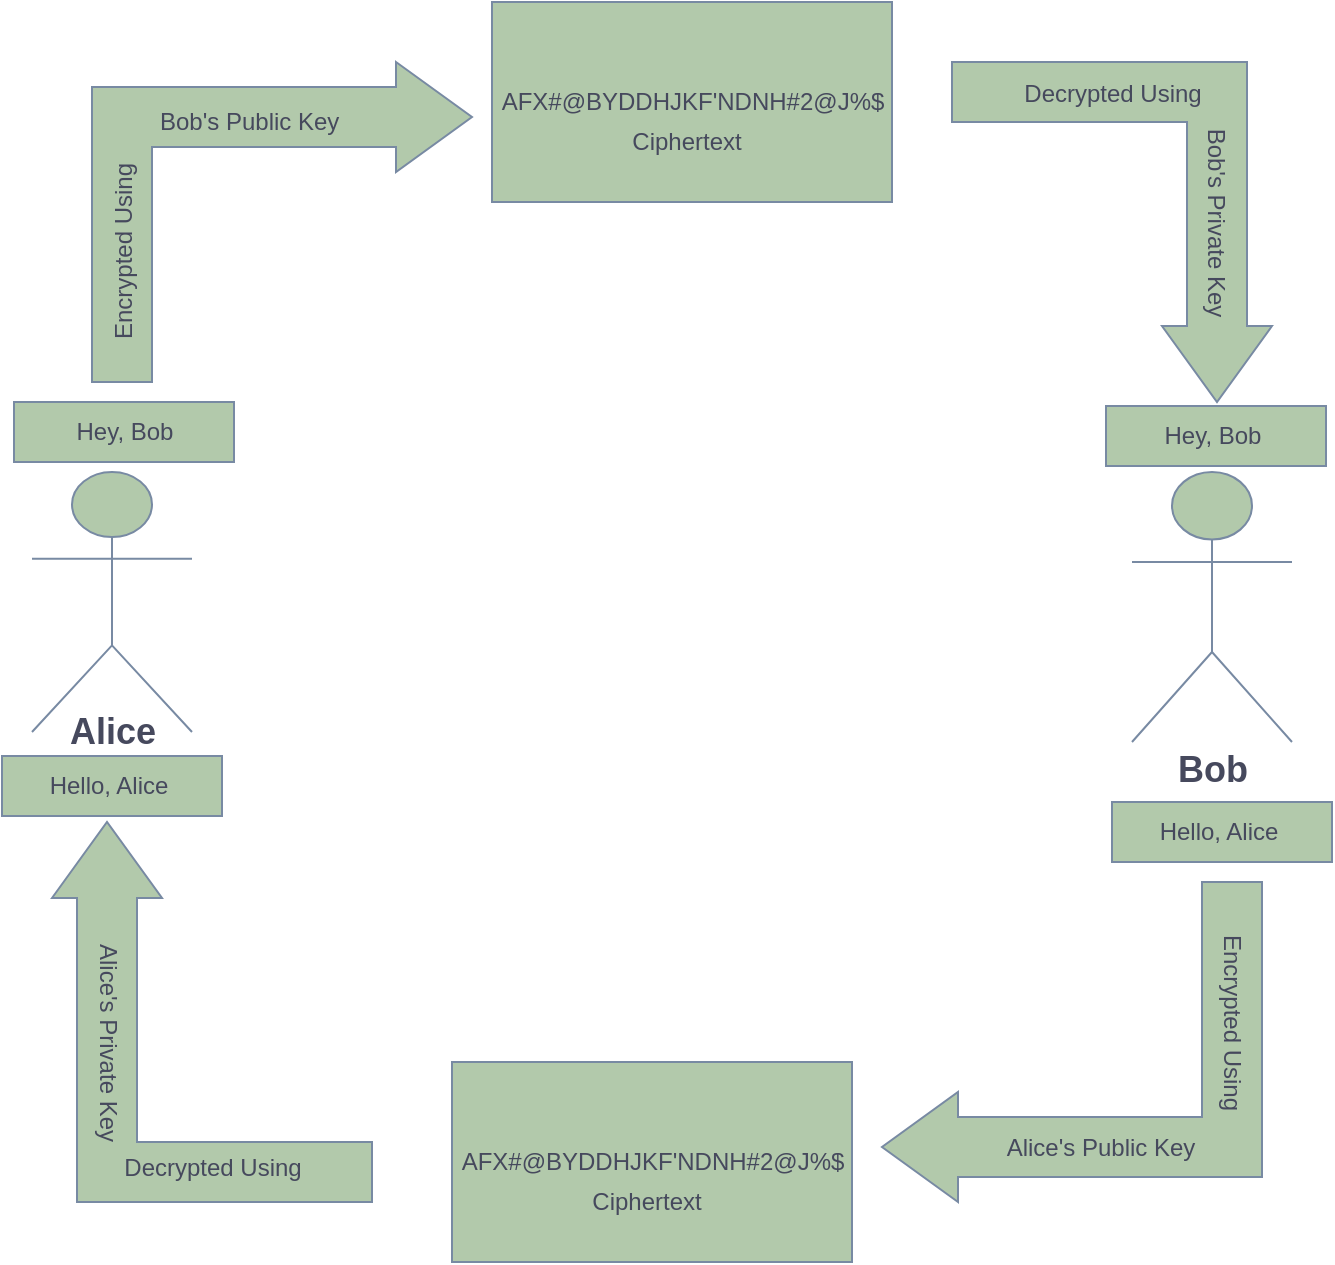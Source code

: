 <mxfile version="15.8.8" type="github">
  <diagram id="1k_q50N9jEchC8ST5tS7" name="Page-1">
    <mxGraphModel dx="782" dy="472" grid="1" gridSize="10" guides="1" tooltips="1" connect="1" arrows="1" fold="1" page="1" pageScale="1" pageWidth="850" pageHeight="1100" background="#FFFFFF" math="0" shadow="0">
      <root>
        <mxCell id="0" />
        <mxCell id="1" parent="0" />
        <mxCell id="TsvvHcdtUDHw0XMrt-qg-1" value="Actor" style="shape=umlActor;verticalLabelPosition=bottom;verticalAlign=top;html=1;overflow=visible;noLabel=1;fillColor=#B2C9AB;strokeColor=#788AA3;fontColor=#46495D;" parent="1" vertex="1">
          <mxGeometry x="118" y="433" width="80" height="130" as="geometry" />
        </mxCell>
        <mxCell id="TsvvHcdtUDHw0XMrt-qg-2" value="Actor" style="shape=umlActor;verticalLabelPosition=bottom;verticalAlign=top;html=1;noLabel=1;fillColor=#B2C9AB;strokeColor=#788AA3;fontColor=#46495D;" parent="1" vertex="1">
          <mxGeometry x="668" y="433" width="80" height="135" as="geometry" />
        </mxCell>
        <mxCell id="TsvvHcdtUDHw0XMrt-qg-11" value="" style="html=1;shadow=0;dashed=0;align=center;verticalAlign=middle;shape=mxgraph.arrows2.bendArrow;dy=15;dx=38;notch=0;arrowHead=55;rounded=0;direction=east;flipH=0;fillColor=#B2C9AB;strokeColor=#788AA3;fontColor=#46495D;" parent="1" vertex="1">
          <mxGeometry x="148" y="228" width="190" height="160" as="geometry" />
        </mxCell>
        <mxCell id="TsvvHcdtUDHw0XMrt-qg-12" value="" style="rounded=0;whiteSpace=wrap;html=1;fillColor=#B2C9AB;strokeColor=#788AA3;fontColor=#46495D;" parent="1" vertex="1">
          <mxGeometry x="348" y="198" width="200" height="100" as="geometry" />
        </mxCell>
        <mxCell id="TsvvHcdtUDHw0XMrt-qg-14" value="" style="html=1;shadow=0;dashed=0;align=center;verticalAlign=middle;shape=mxgraph.arrows2.bendArrow;dy=15;dx=38;notch=0;arrowHead=55;rounded=0;direction=west;flipH=0;fillColor=#B2C9AB;strokeColor=#788AA3;fontColor=#46495D;" parent="1" vertex="1">
          <mxGeometry x="543" y="638" width="190" height="160" as="geometry" />
        </mxCell>
        <mxCell id="TsvvHcdtUDHw0XMrt-qg-16" value="" style="rounded=0;whiteSpace=wrap;html=1;fillColor=#B2C9AB;strokeColor=#788AA3;fontColor=#46495D;" parent="1" vertex="1">
          <mxGeometry x="328" y="728" width="200" height="100" as="geometry" />
        </mxCell>
        <mxCell id="TsvvHcdtUDHw0XMrt-qg-18" value="" style="html=1;shadow=0;dashed=0;align=center;verticalAlign=middle;shape=mxgraph.arrows2.bendArrow;dy=15;dx=38;notch=0;arrowHead=55;rounded=0;direction=north;flipH=0;fillColor=#B2C9AB;strokeColor=#788AA3;fontColor=#46495D;" parent="1" vertex="1">
          <mxGeometry x="128" y="608" width="160" height="190" as="geometry" />
        </mxCell>
        <mxCell id="TsvvHcdtUDHw0XMrt-qg-19" value="" style="html=1;shadow=0;dashed=0;align=center;verticalAlign=middle;shape=mxgraph.arrows2.bendArrow;dy=15;dx=38;notch=0;arrowHead=55;rounded=0;direction=south;flipH=0;fillColor=#B2C9AB;strokeColor=#788AA3;fontColor=#46495D;" parent="1" vertex="1">
          <mxGeometry x="578" y="228" width="160" height="170" as="geometry" />
        </mxCell>
        <mxCell id="TsvvHcdtUDHw0XMrt-qg-21" value="&lt;h2&gt;Alice&lt;/h2&gt;" style="text;html=1;align=center;verticalAlign=middle;resizable=0;points=[];autosize=1;strokeColor=none;fillColor=none;fontColor=#46495D;" parent="1" vertex="1">
          <mxGeometry x="128" y="538" width="60" height="50" as="geometry" />
        </mxCell>
        <mxCell id="TsvvHcdtUDHw0XMrt-qg-22" value="&lt;h2&gt;Bob&lt;/h2&gt;" style="text;html=1;align=center;verticalAlign=middle;resizable=0;points=[];autosize=1;strokeColor=none;fillColor=none;fontColor=#46495D;" parent="1" vertex="1">
          <mxGeometry x="683" y="557" width="50" height="50" as="geometry" />
        </mxCell>
        <mxCell id="TsvvHcdtUDHw0XMrt-qg-23" value="&amp;nbsp; Bob&#39;s Public Key" style="text;html=1;align=center;verticalAlign=middle;resizable=0;points=[];autosize=1;strokeColor=none;fillColor=none;fontColor=#46495D;" parent="1" vertex="1">
          <mxGeometry x="168" y="248" width="110" height="20" as="geometry" />
        </mxCell>
        <mxCell id="TsvvHcdtUDHw0XMrt-qg-24" value="&amp;nbsp;Decrypted Using&amp;nbsp;" style="text;html=1;align=center;verticalAlign=middle;resizable=0;points=[];autosize=1;strokeColor=none;fillColor=none;fontColor=#46495D;" parent="1" vertex="1">
          <mxGeometry x="603" y="234" width="110" height="20" as="geometry" />
        </mxCell>
        <mxCell id="TsvvHcdtUDHw0XMrt-qg-25" value="Bob&#39;s Private Key" style="text;html=1;align=center;verticalAlign=middle;resizable=0;points=[];autosize=1;strokeColor=none;fillColor=none;fontColor=#46495D;rotation=90;" parent="1" vertex="1">
          <mxGeometry x="655" y="298" width="110" height="20" as="geometry" />
        </mxCell>
        <mxCell id="TsvvHcdtUDHw0XMrt-qg-26" value="Encrypted Using" style="text;html=1;align=center;verticalAlign=middle;resizable=0;points=[];autosize=1;strokeColor=none;fillColor=none;fontColor=#46495D;rotation=-90;" parent="1" vertex="1">
          <mxGeometry x="114" y="313" width="100" height="20" as="geometry" />
        </mxCell>
        <mxCell id="TsvvHcdtUDHw0XMrt-qg-27" value="Encrypted Using" style="text;html=1;align=center;verticalAlign=middle;resizable=0;points=[];autosize=1;strokeColor=none;fillColor=none;fontColor=#46495D;rotation=90;" parent="1" vertex="1">
          <mxGeometry x="668" y="698" width="100" height="20" as="geometry" />
        </mxCell>
        <mxCell id="TsvvHcdtUDHw0XMrt-qg-28" value="&amp;nbsp; Alice&#39;s Public Key" style="text;html=1;align=center;verticalAlign=middle;resizable=0;points=[];autosize=1;strokeColor=none;fillColor=none;fontColor=#46495D;" parent="1" vertex="1">
          <mxGeometry x="589" y="761" width="120" height="20" as="geometry" />
        </mxCell>
        <mxCell id="TsvvHcdtUDHw0XMrt-qg-29" value="&amp;nbsp;Decrypted Using&amp;nbsp;" style="text;html=1;align=center;verticalAlign=middle;resizable=0;points=[];autosize=1;strokeColor=none;fillColor=none;fontColor=#46495D;" parent="1" vertex="1">
          <mxGeometry x="153" y="771" width="110" height="20" as="geometry" />
        </mxCell>
        <mxCell id="TsvvHcdtUDHw0XMrt-qg-30" value="&amp;nbsp; Alice&#39;s Private Key" style="text;html=1;align=center;verticalAlign=middle;resizable=0;points=[];autosize=1;strokeColor=none;fillColor=none;fontColor=#46495D;rotation=90;" parent="1" vertex="1">
          <mxGeometry x="96" y="705" width="120" height="20" as="geometry" />
        </mxCell>
        <mxCell id="TsvvHcdtUDHw0XMrt-qg-31" value="Ciphertext" style="text;html=1;align=center;verticalAlign=middle;resizable=0;points=[];autosize=1;strokeColor=none;fillColor=none;fontColor=#46495D;" parent="1" vertex="1">
          <mxGeometry x="410" y="258" width="70" height="20" as="geometry" />
        </mxCell>
        <mxCell id="TsvvHcdtUDHw0XMrt-qg-32" value="Ciphertext" style="text;html=1;align=center;verticalAlign=middle;resizable=0;points=[];autosize=1;strokeColor=none;fillColor=none;fontColor=#46495D;" parent="1" vertex="1">
          <mxGeometry x="390" y="788" width="70" height="20" as="geometry" />
        </mxCell>
        <mxCell id="TsvvHcdtUDHw0XMrt-qg-33" value="AFX#@BYDDHJKF&#39;NDNH#2@J%$" style="text;html=1;align=center;verticalAlign=middle;resizable=0;points=[];autosize=1;strokeColor=none;fillColor=none;fontColor=#46495D;" parent="1" vertex="1">
          <mxGeometry x="323" y="768" width="210" height="20" as="geometry" />
        </mxCell>
        <mxCell id="TsvvHcdtUDHw0XMrt-qg-35" value="AFX#@BYDDHJKF&#39;NDNH#2@J%$" style="text;html=1;align=center;verticalAlign=middle;resizable=0;points=[];autosize=1;strokeColor=none;fillColor=none;fontColor=#46495D;" parent="1" vertex="1">
          <mxGeometry x="343" y="238" width="210" height="20" as="geometry" />
        </mxCell>
        <mxCell id="TsvvHcdtUDHw0XMrt-qg-36" value="" style="rounded=0;whiteSpace=wrap;html=1;sketch=0;fontColor=#46495D;strokeColor=#788AA3;fillColor=#B2C9AB;" parent="1" vertex="1">
          <mxGeometry x="109" y="398" width="110" height="30" as="geometry" />
        </mxCell>
        <mxCell id="TsvvHcdtUDHw0XMrt-qg-37" value="Hey, Bob" style="text;html=1;align=center;verticalAlign=middle;resizable=0;points=[];autosize=1;strokeColor=none;fillColor=none;fontColor=#46495D;" parent="1" vertex="1">
          <mxGeometry x="134" y="403" width="60" height="20" as="geometry" />
        </mxCell>
        <mxCell id="TsvvHcdtUDHw0XMrt-qg-40" value="" style="rounded=0;whiteSpace=wrap;html=1;sketch=0;fontColor=#46495D;strokeColor=#788AA3;fillColor=#B2C9AB;" parent="1" vertex="1">
          <mxGeometry x="655" y="400" width="110" height="30" as="geometry" />
        </mxCell>
        <mxCell id="TsvvHcdtUDHw0XMrt-qg-41" value="Hey, Bob" style="text;html=1;align=center;verticalAlign=middle;resizable=0;points=[];autosize=1;strokeColor=none;fillColor=none;fontColor=#46495D;" parent="1" vertex="1">
          <mxGeometry x="678" y="405" width="60" height="20" as="geometry" />
        </mxCell>
        <mxCell id="TsvvHcdtUDHw0XMrt-qg-43" value="" style="rounded=0;whiteSpace=wrap;html=1;sketch=0;fontColor=#46495D;strokeColor=#788AA3;fillColor=#B2C9AB;" parent="1" vertex="1">
          <mxGeometry x="658" y="598" width="110" height="30" as="geometry" />
        </mxCell>
        <mxCell id="TsvvHcdtUDHw0XMrt-qg-44" value="Hello, Alice" style="text;html=1;align=center;verticalAlign=middle;resizable=0;points=[];autosize=1;strokeColor=none;fillColor=none;fontColor=#46495D;" parent="1" vertex="1">
          <mxGeometry x="676" y="603" width="70" height="20" as="geometry" />
        </mxCell>
        <mxCell id="TsvvHcdtUDHw0XMrt-qg-46" value="" style="rounded=0;whiteSpace=wrap;html=1;sketch=0;fontColor=#46495D;strokeColor=#788AA3;fillColor=#B2C9AB;" parent="1" vertex="1">
          <mxGeometry x="103" y="575" width="110" height="30" as="geometry" />
        </mxCell>
        <mxCell id="TsvvHcdtUDHw0XMrt-qg-47" value="Hello, Alice" style="text;html=1;align=center;verticalAlign=middle;resizable=0;points=[];autosize=1;strokeColor=none;fillColor=none;fontColor=#46495D;" parent="1" vertex="1">
          <mxGeometry x="121" y="580" width="70" height="20" as="geometry" />
        </mxCell>
      </root>
    </mxGraphModel>
  </diagram>
</mxfile>
